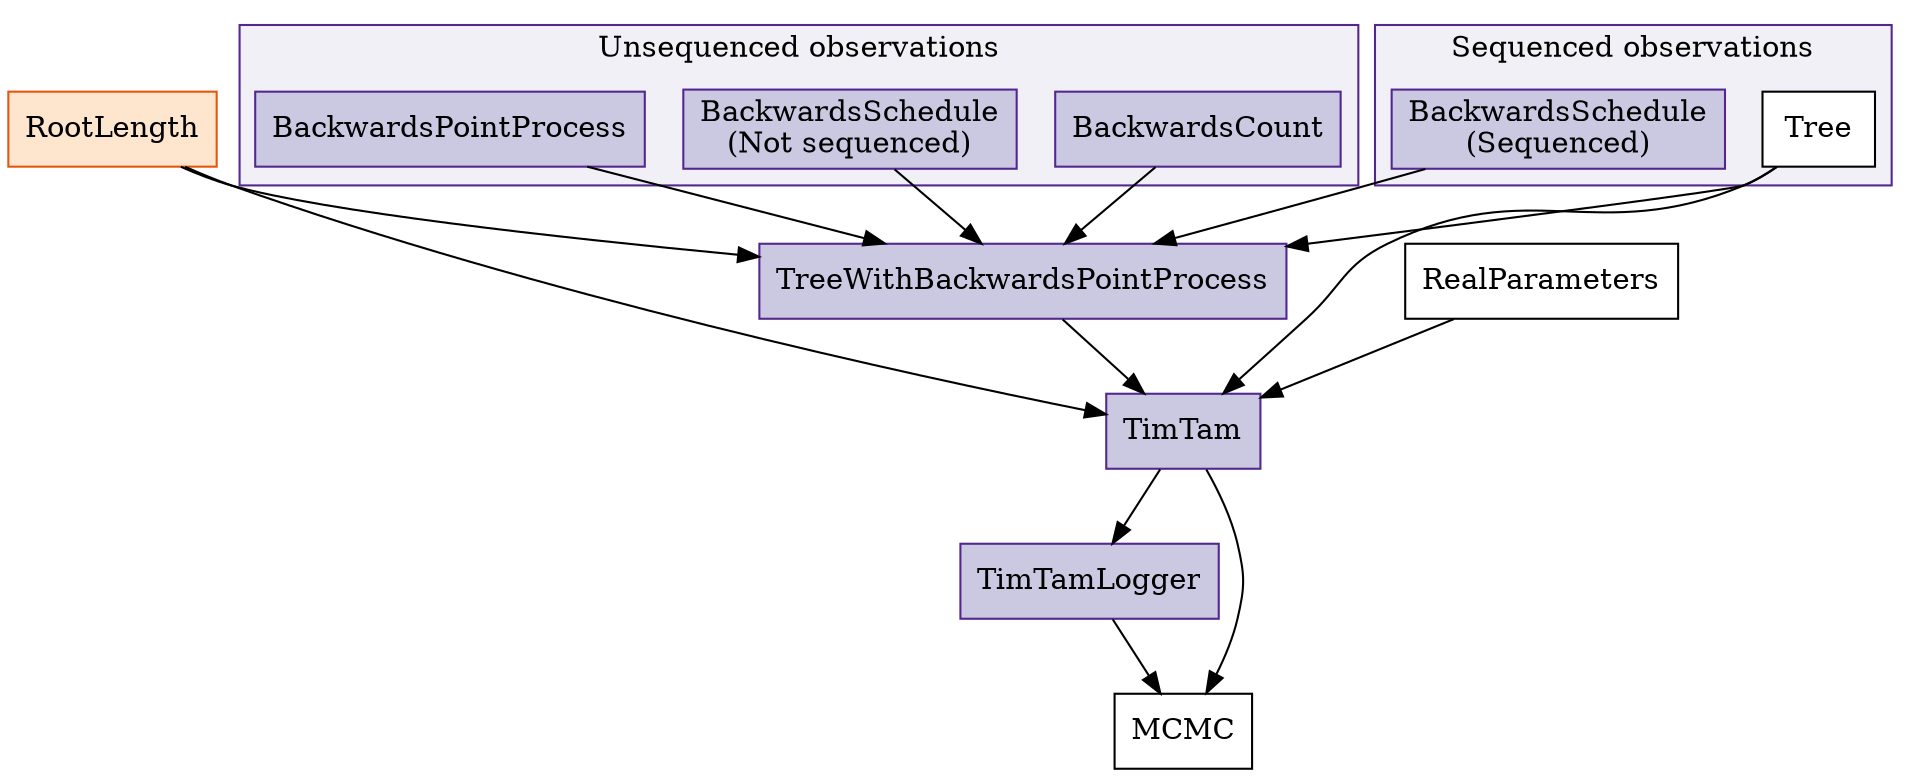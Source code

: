 /*
 Usage
 -----
 $ dot example-dag.dot -Tpng -o example-dag.png

*/
digraph G {
  node[color="#54278f",
       fillcolor="#cbc9e2"];
  TimTam [shape=box,
          style=filled];
  TimTamLogger [shape=box,
                style=filled];
  TreeWithBackwardsPointProcess [shape=box,
                                 style=filled];
  RootLength [shape=box,
              style=filled,
              color="#e6550d",
              fillcolor="#fee6ce"];
  node[color=black]
  RealParameters [shape=box];
  MCMC [shape=box];

  subgraph clusterB {
    color="#54278f";
    label="Sequenced observations";
    style=filled;
    fillcolor="#f2f0f7";
    node[color="#54278f",
         fillcolor="#cbc9e2"];
    BackwardsScheduleSequenced [shape=box,
                                label="BackwardsSchedule\n(Sequenced)"
                                style=filled];
    Tree [shape=box,
          style=filled,
          color=black,
          fillcolor=white];

    };
  subgraph clusterA {
    color="#54278f";
    label="Unsequenced observations";
    style=filled;
    fillcolor="#f2f0f7";
    node[color="#54278f",
         fillcolor="#cbc9e2"];
    BackwardsCount [shape=box,
                    style=filled];
    BackwardsScheduleNotSequenced [shape=box,
                                   label="BackwardsSchedule\n(Not sequenced)"
                                   style=filled];
    BackwardsPointProcess [shape=box,
                           style=filled];
    };

    RootLength -> TimTam;
    RootLength -> TreeWithBackwardsPointProcess;
    BackwardsPointProcess -> TreeWithBackwardsPointProcess;
    BackwardsCount -> TreeWithBackwardsPointProcess;
    BackwardsScheduleNotSequenced -> TreeWithBackwardsPointProcess;
    BackwardsScheduleSequenced -> TreeWithBackwardsPointProcess;
    TreeWithBackwardsPointProcess -> TimTam;
    RealParameters -> TimTam;
    Tree -> TreeWithBackwardsPointProcess;
    Tree -> TimTam;
    TimTam -> MCMC;
    TimTam -> TimTamLogger;
    TimTamLogger -> MCMC;
}
